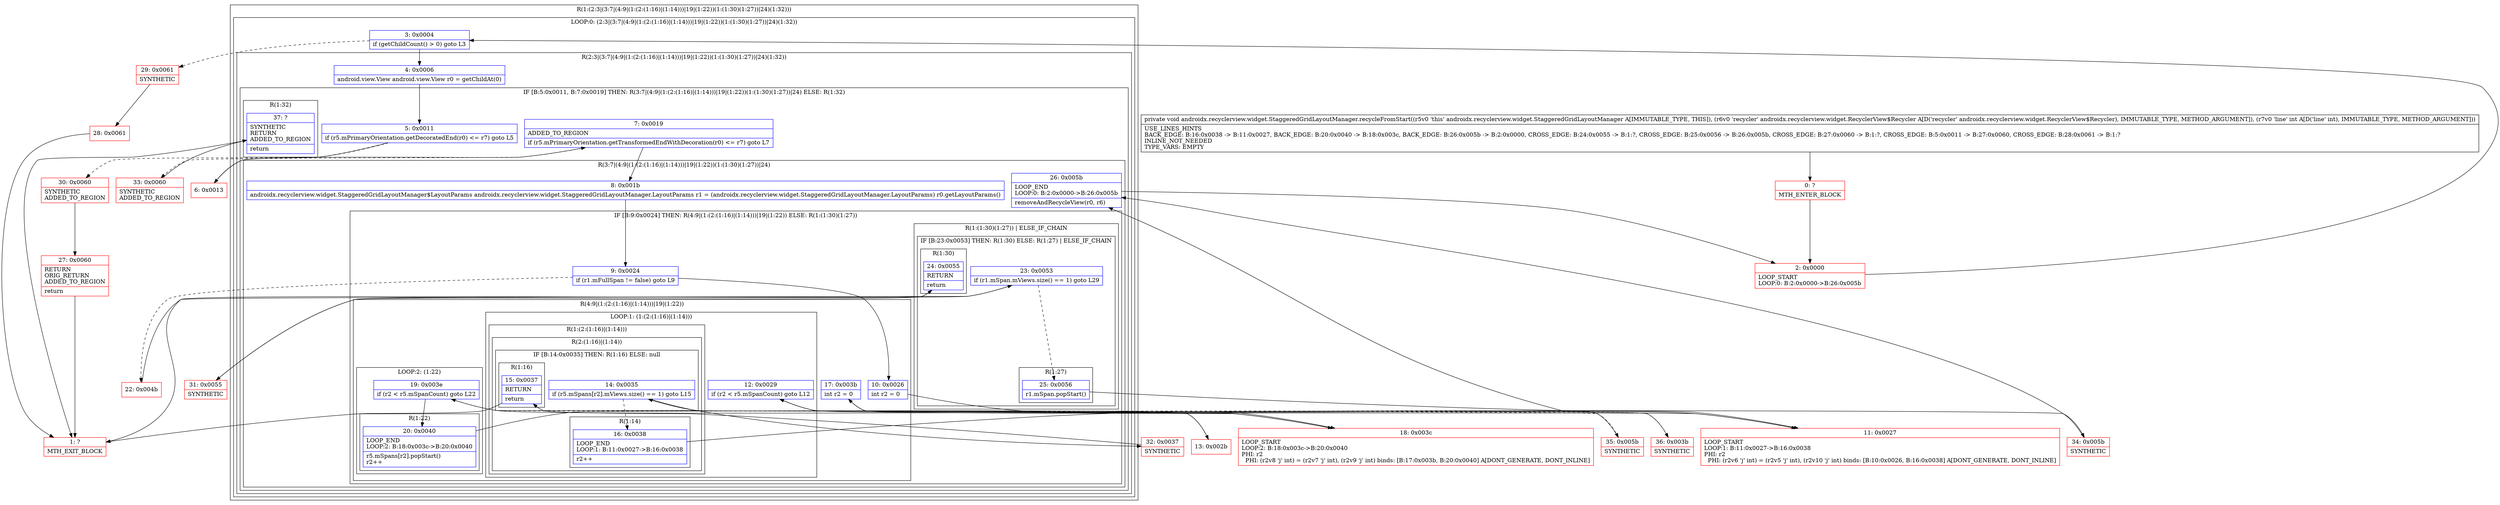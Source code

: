 digraph "CFG forandroidx.recyclerview.widget.StaggeredGridLayoutManager.recycleFromStart(Landroidx\/recyclerview\/widget\/RecyclerView$Recycler;I)V" {
subgraph cluster_Region_1516361407 {
label = "R(1:(2:3|(3:7|(4:9|(1:(2:(1:16)|(1:14)))|19|(1:22))(1:(1:30)(1:27))|24)(1:32)))";
node [shape=record,color=blue];
subgraph cluster_LoopRegion_483586157 {
label = "LOOP:0: (2:3|(3:7|(4:9|(1:(2:(1:16)|(1:14)))|19|(1:22))(1:(1:30)(1:27))|24)(1:32))";
node [shape=record,color=blue];
Node_3 [shape=record,label="{3\:\ 0x0004|if (getChildCount() \> 0) goto L3\l}"];
subgraph cluster_Region_448148807 {
label = "R(2:3|(3:7|(4:9|(1:(2:(1:16)|(1:14)))|19|(1:22))(1:(1:30)(1:27))|24)(1:32))";
node [shape=record,color=blue];
Node_4 [shape=record,label="{4\:\ 0x0006|android.view.View android.view.View r0 = getChildAt(0)\l}"];
subgraph cluster_IfRegion_2009770655 {
label = "IF [B:5:0x0011, B:7:0x0019] THEN: R(3:7|(4:9|(1:(2:(1:16)|(1:14)))|19|(1:22))(1:(1:30)(1:27))|24) ELSE: R(1:32)";
node [shape=record,color=blue];
Node_5 [shape=record,label="{5\:\ 0x0011|if (r5.mPrimaryOrientation.getDecoratedEnd(r0) \<= r7) goto L5\l}"];
Node_7 [shape=record,label="{7\:\ 0x0019|ADDED_TO_REGION\l|if (r5.mPrimaryOrientation.getTransformedEndWithDecoration(r0) \<= r7) goto L7\l}"];
subgraph cluster_Region_281378831 {
label = "R(3:7|(4:9|(1:(2:(1:16)|(1:14)))|19|(1:22))(1:(1:30)(1:27))|24)";
node [shape=record,color=blue];
Node_8 [shape=record,label="{8\:\ 0x001b|androidx.recyclerview.widget.StaggeredGridLayoutManager$LayoutParams androidx.recyclerview.widget.StaggeredGridLayoutManager.LayoutParams r1 = (androidx.recyclerview.widget.StaggeredGridLayoutManager.LayoutParams) r0.getLayoutParams()\l}"];
subgraph cluster_IfRegion_1513170224 {
label = "IF [B:9:0x0024] THEN: R(4:9|(1:(2:(1:16)|(1:14)))|19|(1:22)) ELSE: R(1:(1:30)(1:27))";
node [shape=record,color=blue];
Node_9 [shape=record,label="{9\:\ 0x0024|if (r1.mFullSpan != false) goto L9\l}"];
subgraph cluster_Region_1875106385 {
label = "R(4:9|(1:(2:(1:16)|(1:14)))|19|(1:22))";
node [shape=record,color=blue];
Node_10 [shape=record,label="{10\:\ 0x0026|int r2 = 0\l}"];
subgraph cluster_LoopRegion_1015573052 {
label = "LOOP:1: (1:(2:(1:16)|(1:14)))";
node [shape=record,color=blue];
Node_12 [shape=record,label="{12\:\ 0x0029|if (r2 \< r5.mSpanCount) goto L12\l}"];
subgraph cluster_Region_1909790362 {
label = "R(1:(2:(1:16)|(1:14)))";
node [shape=record,color=blue];
subgraph cluster_Region_2024050776 {
label = "R(2:(1:16)|(1:14))";
node [shape=record,color=blue];
subgraph cluster_IfRegion_2028463100 {
label = "IF [B:14:0x0035] THEN: R(1:16) ELSE: null";
node [shape=record,color=blue];
Node_14 [shape=record,label="{14\:\ 0x0035|if (r5.mSpans[r2].mViews.size() == 1) goto L15\l}"];
subgraph cluster_Region_740586973 {
label = "R(1:16)";
node [shape=record,color=blue];
Node_15 [shape=record,label="{15\:\ 0x0037|RETURN\l|return\l}"];
}
}
subgraph cluster_Region_2084003166 {
label = "R(1:14)";
node [shape=record,color=blue];
Node_16 [shape=record,label="{16\:\ 0x0038|LOOP_END\lLOOP:1: B:11:0x0027\-\>B:16:0x0038\l|r2++\l}"];
}
}
}
}
Node_17 [shape=record,label="{17\:\ 0x003b|int r2 = 0\l}"];
subgraph cluster_LoopRegion_159891427 {
label = "LOOP:2: (1:22)";
node [shape=record,color=blue];
Node_19 [shape=record,label="{19\:\ 0x003e|if (r2 \< r5.mSpanCount) goto L22\l}"];
subgraph cluster_Region_1981939045 {
label = "R(1:22)";
node [shape=record,color=blue];
Node_20 [shape=record,label="{20\:\ 0x0040|LOOP_END\lLOOP:2: B:18:0x003c\-\>B:20:0x0040\l|r5.mSpans[r2].popStart()\lr2++\l}"];
}
}
}
subgraph cluster_Region_662612396 {
label = "R(1:(1:30)(1:27)) | ELSE_IF_CHAIN\l";
node [shape=record,color=blue];
subgraph cluster_IfRegion_1904619324 {
label = "IF [B:23:0x0053] THEN: R(1:30) ELSE: R(1:27) | ELSE_IF_CHAIN\l";
node [shape=record,color=blue];
Node_23 [shape=record,label="{23\:\ 0x0053|if (r1.mSpan.mViews.size() == 1) goto L29\l}"];
subgraph cluster_Region_2118523423 {
label = "R(1:30)";
node [shape=record,color=blue];
Node_24 [shape=record,label="{24\:\ 0x0055|RETURN\l|return\l}"];
}
subgraph cluster_Region_1396370881 {
label = "R(1:27)";
node [shape=record,color=blue];
Node_25 [shape=record,label="{25\:\ 0x0056|r1.mSpan.popStart()\l}"];
}
}
}
}
Node_26 [shape=record,label="{26\:\ 0x005b|LOOP_END\lLOOP:0: B:2:0x0000\-\>B:26:0x005b\l|removeAndRecycleView(r0, r6)\l}"];
}
subgraph cluster_Region_582775775 {
label = "R(1:32)";
node [shape=record,color=blue];
Node_37 [shape=record,label="{37\:\ ?|SYNTHETIC\lRETURN\lADDED_TO_REGION\l|return\l}"];
}
}
}
}
}
Node_0 [shape=record,color=red,label="{0\:\ ?|MTH_ENTER_BLOCK\l}"];
Node_2 [shape=record,color=red,label="{2\:\ 0x0000|LOOP_START\lLOOP:0: B:2:0x0000\-\>B:26:0x005b\l}"];
Node_6 [shape=record,color=red,label="{6\:\ 0x0013}"];
Node_11 [shape=record,color=red,label="{11\:\ 0x0027|LOOP_START\lLOOP:1: B:11:0x0027\-\>B:16:0x0038\lPHI: r2 \l  PHI: (r2v6 'j' int) = (r2v5 'j' int), (r2v10 'j' int) binds: [B:10:0x0026, B:16:0x0038] A[DONT_GENERATE, DONT_INLINE]\l}"];
Node_13 [shape=record,color=red,label="{13\:\ 0x002b}"];
Node_32 [shape=record,color=red,label="{32\:\ 0x0037|SYNTHETIC\l}"];
Node_1 [shape=record,color=red,label="{1\:\ ?|MTH_EXIT_BLOCK\l}"];
Node_36 [shape=record,color=red,label="{36\:\ 0x003b|SYNTHETIC\l}"];
Node_18 [shape=record,color=red,label="{18\:\ 0x003c|LOOP_START\lLOOP:2: B:18:0x003c\-\>B:20:0x0040\lPHI: r2 \l  PHI: (r2v8 'j' int) = (r2v7 'j' int), (r2v9 'j' int) binds: [B:17:0x003b, B:20:0x0040] A[DONT_GENERATE, DONT_INLINE]\l}"];
Node_35 [shape=record,color=red,label="{35\:\ 0x005b|SYNTHETIC\l}"];
Node_22 [shape=record,color=red,label="{22\:\ 0x004b}"];
Node_34 [shape=record,color=red,label="{34\:\ 0x005b|SYNTHETIC\l}"];
Node_31 [shape=record,color=red,label="{31\:\ 0x0055|SYNTHETIC\l}"];
Node_33 [shape=record,color=red,label="{33\:\ 0x0060|SYNTHETIC\lADDED_TO_REGION\l}"];
Node_30 [shape=record,color=red,label="{30\:\ 0x0060|SYNTHETIC\lADDED_TO_REGION\l}"];
Node_27 [shape=record,color=red,label="{27\:\ 0x0060|RETURN\lORIG_RETURN\lADDED_TO_REGION\l|return\l}"];
Node_29 [shape=record,color=red,label="{29\:\ 0x0061|SYNTHETIC\l}"];
Node_28 [shape=record,color=red,label="{28\:\ 0x0061}"];
MethodNode[shape=record,label="{private void androidx.recyclerview.widget.StaggeredGridLayoutManager.recycleFromStart((r5v0 'this' androidx.recyclerview.widget.StaggeredGridLayoutManager A[IMMUTABLE_TYPE, THIS]), (r6v0 'recycler' androidx.recyclerview.widget.RecyclerView$Recycler A[D('recycler' androidx.recyclerview.widget.RecyclerView$Recycler), IMMUTABLE_TYPE, METHOD_ARGUMENT]), (r7v0 'line' int A[D('line' int), IMMUTABLE_TYPE, METHOD_ARGUMENT]))  | USE_LINES_HINTS\lBACK_EDGE: B:16:0x0038 \-\> B:11:0x0027, BACK_EDGE: B:20:0x0040 \-\> B:18:0x003c, BACK_EDGE: B:26:0x005b \-\> B:2:0x0000, CROSS_EDGE: B:24:0x0055 \-\> B:1:?, CROSS_EDGE: B:25:0x0056 \-\> B:26:0x005b, CROSS_EDGE: B:27:0x0060 \-\> B:1:?, CROSS_EDGE: B:5:0x0011 \-\> B:27:0x0060, CROSS_EDGE: B:28:0x0061 \-\> B:1:?\lINLINE_NOT_NEEDED\lTYPE_VARS: EMPTY\l}"];
MethodNode -> Node_0;Node_3 -> Node_4;
Node_3 -> Node_29[style=dashed];
Node_4 -> Node_5;
Node_5 -> Node_6;
Node_5 -> Node_30[style=dashed];
Node_7 -> Node_8;
Node_7 -> Node_33[style=dashed];
Node_8 -> Node_9;
Node_9 -> Node_10;
Node_9 -> Node_22[style=dashed];
Node_10 -> Node_11;
Node_12 -> Node_13;
Node_12 -> Node_36[style=dashed];
Node_14 -> Node_16[style=dashed];
Node_14 -> Node_32;
Node_15 -> Node_1;
Node_16 -> Node_11;
Node_17 -> Node_18;
Node_19 -> Node_20;
Node_19 -> Node_35[style=dashed];
Node_20 -> Node_18;
Node_23 -> Node_25[style=dashed];
Node_23 -> Node_31;
Node_24 -> Node_1;
Node_25 -> Node_34;
Node_26 -> Node_2;
Node_37 -> Node_1;
Node_0 -> Node_2;
Node_2 -> Node_3;
Node_6 -> Node_7;
Node_11 -> Node_12;
Node_13 -> Node_14;
Node_32 -> Node_15;
Node_36 -> Node_17;
Node_18 -> Node_19;
Node_35 -> Node_26;
Node_22 -> Node_23;
Node_34 -> Node_26;
Node_31 -> Node_24;
Node_33 -> Node_37;
Node_30 -> Node_27;
Node_27 -> Node_1;
Node_29 -> Node_28;
Node_28 -> Node_1;
}

